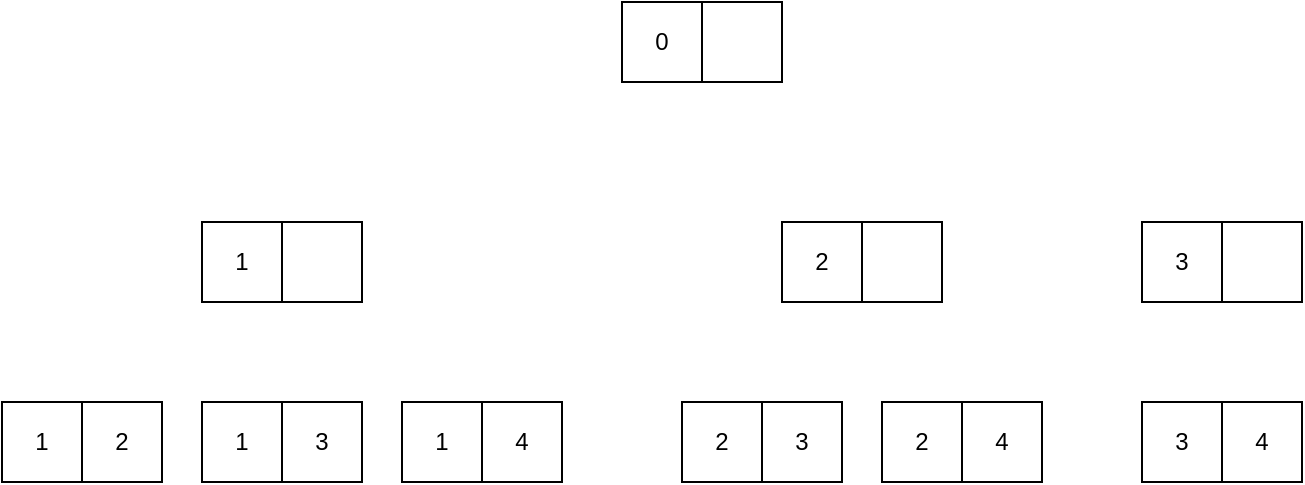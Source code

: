 <mxfile version="15.8.7" type="device"><diagram id="KgXJCbegSVxcIi8B12rY" name="페이지-1"><mxGraphModel dx="813" dy="490" grid="1" gridSize="10" guides="1" tooltips="1" connect="1" arrows="1" fold="1" page="1" pageScale="1" pageWidth="10000" pageHeight="10000" math="0" shadow="0"><root><mxCell id="0"/><mxCell id="1" parent="0"/><mxCell id="alSa2hAC9KWxkzJ2sO6o-16" value="1" style="whiteSpace=wrap;html=1;aspect=fixed;" vertex="1" parent="1"><mxGeometry x="410" y="520" width="40" height="40" as="geometry"/></mxCell><mxCell id="alSa2hAC9KWxkzJ2sO6o-17" value="" style="whiteSpace=wrap;html=1;aspect=fixed;" vertex="1" parent="1"><mxGeometry x="450" y="520" width="40" height="40" as="geometry"/></mxCell><mxCell id="alSa2hAC9KWxkzJ2sO6o-21" value="1" style="whiteSpace=wrap;html=1;aspect=fixed;" vertex="1" parent="1"><mxGeometry x="310" y="610" width="40" height="40" as="geometry"/></mxCell><mxCell id="alSa2hAC9KWxkzJ2sO6o-22" value="2" style="whiteSpace=wrap;html=1;aspect=fixed;" vertex="1" parent="1"><mxGeometry x="350" y="610" width="40" height="40" as="geometry"/></mxCell><mxCell id="alSa2hAC9KWxkzJ2sO6o-23" value="1" style="whiteSpace=wrap;html=1;aspect=fixed;" vertex="1" parent="1"><mxGeometry x="410" y="610" width="40" height="40" as="geometry"/></mxCell><mxCell id="alSa2hAC9KWxkzJ2sO6o-24" value="3" style="whiteSpace=wrap;html=1;aspect=fixed;" vertex="1" parent="1"><mxGeometry x="450" y="610" width="40" height="40" as="geometry"/></mxCell><mxCell id="alSa2hAC9KWxkzJ2sO6o-25" value="1" style="whiteSpace=wrap;html=1;aspect=fixed;" vertex="1" parent="1"><mxGeometry x="510" y="610" width="40" height="40" as="geometry"/></mxCell><mxCell id="alSa2hAC9KWxkzJ2sO6o-26" value="4" style="whiteSpace=wrap;html=1;aspect=fixed;" vertex="1" parent="1"><mxGeometry x="550" y="610" width="40" height="40" as="geometry"/></mxCell><mxCell id="alSa2hAC9KWxkzJ2sO6o-27" value="2" style="whiteSpace=wrap;html=1;aspect=fixed;" vertex="1" parent="1"><mxGeometry x="700" y="520" width="40" height="40" as="geometry"/></mxCell><mxCell id="alSa2hAC9KWxkzJ2sO6o-28" value="" style="whiteSpace=wrap;html=1;aspect=fixed;" vertex="1" parent="1"><mxGeometry x="740" y="520" width="40" height="40" as="geometry"/></mxCell><mxCell id="alSa2hAC9KWxkzJ2sO6o-29" value="2" style="whiteSpace=wrap;html=1;aspect=fixed;" vertex="1" parent="1"><mxGeometry x="650" y="610" width="40" height="40" as="geometry"/></mxCell><mxCell id="alSa2hAC9KWxkzJ2sO6o-30" value="3" style="whiteSpace=wrap;html=1;aspect=fixed;" vertex="1" parent="1"><mxGeometry x="690" y="610" width="40" height="40" as="geometry"/></mxCell><mxCell id="alSa2hAC9KWxkzJ2sO6o-31" value="2" style="whiteSpace=wrap;html=1;aspect=fixed;" vertex="1" parent="1"><mxGeometry x="750" y="610" width="40" height="40" as="geometry"/></mxCell><mxCell id="alSa2hAC9KWxkzJ2sO6o-32" value="4" style="whiteSpace=wrap;html=1;aspect=fixed;" vertex="1" parent="1"><mxGeometry x="790" y="610" width="40" height="40" as="geometry"/></mxCell><mxCell id="alSa2hAC9KWxkzJ2sO6o-33" value="3" style="whiteSpace=wrap;html=1;aspect=fixed;" vertex="1" parent="1"><mxGeometry x="880" y="520" width="40" height="40" as="geometry"/></mxCell><mxCell id="alSa2hAC9KWxkzJ2sO6o-34" value="" style="whiteSpace=wrap;html=1;aspect=fixed;" vertex="1" parent="1"><mxGeometry x="920" y="520" width="40" height="40" as="geometry"/></mxCell><mxCell id="alSa2hAC9KWxkzJ2sO6o-35" value="4" style="whiteSpace=wrap;html=1;aspect=fixed;" vertex="1" parent="1"><mxGeometry x="920" y="610" width="40" height="40" as="geometry"/></mxCell><mxCell id="alSa2hAC9KWxkzJ2sO6o-36" value="3" style="whiteSpace=wrap;html=1;aspect=fixed;" vertex="1" parent="1"><mxGeometry x="880" y="610" width="40" height="40" as="geometry"/></mxCell><mxCell id="alSa2hAC9KWxkzJ2sO6o-37" value="0" style="whiteSpace=wrap;html=1;aspect=fixed;" vertex="1" parent="1"><mxGeometry x="620" y="410" width="40" height="40" as="geometry"/></mxCell><mxCell id="alSa2hAC9KWxkzJ2sO6o-38" value="" style="whiteSpace=wrap;html=1;aspect=fixed;" vertex="1" parent="1"><mxGeometry x="660" y="410" width="40" height="40" as="geometry"/></mxCell></root></mxGraphModel></diagram></mxfile>